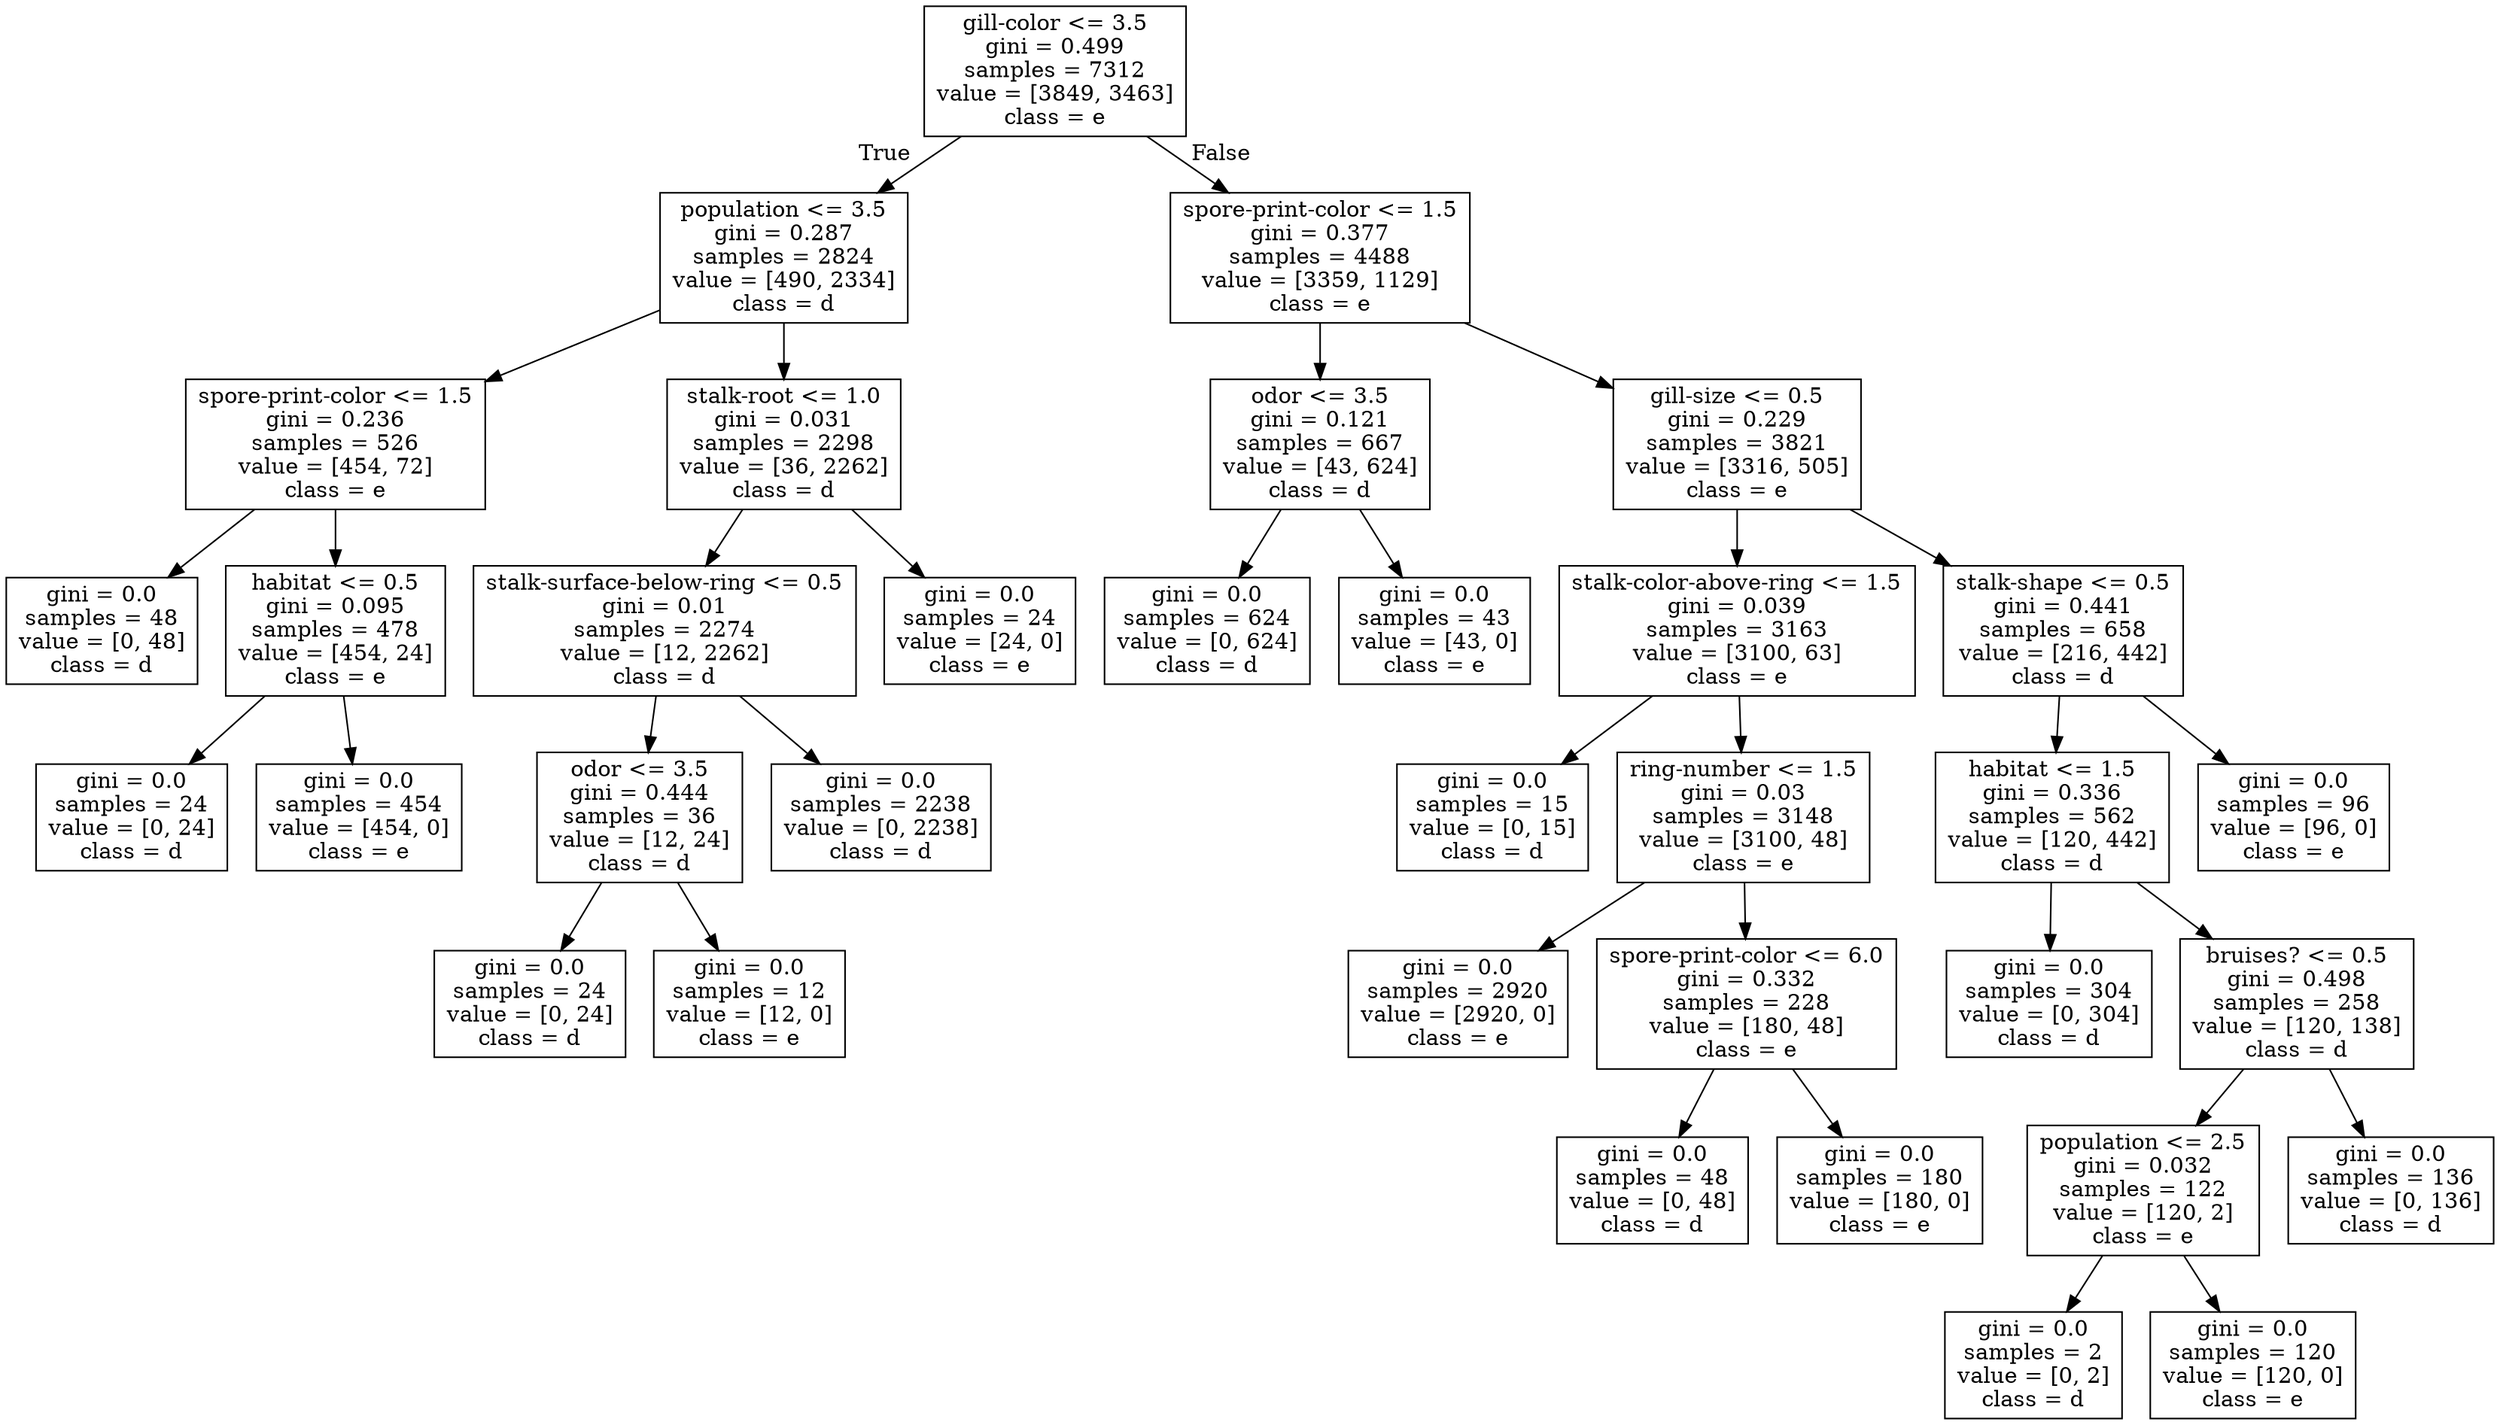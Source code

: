 digraph Tree {
node [shape=box] ;
0 [label="gill-color <= 3.5\ngini = 0.499\nsamples = 7312\nvalue = [3849, 3463]\nclass = e"] ;
1 [label="population <= 3.5\ngini = 0.287\nsamples = 2824\nvalue = [490, 2334]\nclass = d"] ;
0 -> 1 [labeldistance=2.5, labelangle=45, headlabel="True"] ;
2 [label="spore-print-color <= 1.5\ngini = 0.236\nsamples = 526\nvalue = [454, 72]\nclass = e"] ;
1 -> 2 ;
3 [label="gini = 0.0\nsamples = 48\nvalue = [0, 48]\nclass = d"] ;
2 -> 3 ;
4 [label="habitat <= 0.5\ngini = 0.095\nsamples = 478\nvalue = [454, 24]\nclass = e"] ;
2 -> 4 ;
5 [label="gini = 0.0\nsamples = 24\nvalue = [0, 24]\nclass = d"] ;
4 -> 5 ;
6 [label="gini = 0.0\nsamples = 454\nvalue = [454, 0]\nclass = e"] ;
4 -> 6 ;
7 [label="stalk-root <= 1.0\ngini = 0.031\nsamples = 2298\nvalue = [36, 2262]\nclass = d"] ;
1 -> 7 ;
8 [label="stalk-surface-below-ring <= 0.5\ngini = 0.01\nsamples = 2274\nvalue = [12, 2262]\nclass = d"] ;
7 -> 8 ;
9 [label="odor <= 3.5\ngini = 0.444\nsamples = 36\nvalue = [12, 24]\nclass = d"] ;
8 -> 9 ;
10 [label="gini = 0.0\nsamples = 24\nvalue = [0, 24]\nclass = d"] ;
9 -> 10 ;
11 [label="gini = 0.0\nsamples = 12\nvalue = [12, 0]\nclass = e"] ;
9 -> 11 ;
12 [label="gini = 0.0\nsamples = 2238\nvalue = [0, 2238]\nclass = d"] ;
8 -> 12 ;
13 [label="gini = 0.0\nsamples = 24\nvalue = [24, 0]\nclass = e"] ;
7 -> 13 ;
14 [label="spore-print-color <= 1.5\ngini = 0.377\nsamples = 4488\nvalue = [3359, 1129]\nclass = e"] ;
0 -> 14 [labeldistance=2.5, labelangle=-45, headlabel="False"] ;
15 [label="odor <= 3.5\ngini = 0.121\nsamples = 667\nvalue = [43, 624]\nclass = d"] ;
14 -> 15 ;
16 [label="gini = 0.0\nsamples = 624\nvalue = [0, 624]\nclass = d"] ;
15 -> 16 ;
17 [label="gini = 0.0\nsamples = 43\nvalue = [43, 0]\nclass = e"] ;
15 -> 17 ;
18 [label="gill-size <= 0.5\ngini = 0.229\nsamples = 3821\nvalue = [3316, 505]\nclass = e"] ;
14 -> 18 ;
19 [label="stalk-color-above-ring <= 1.5\ngini = 0.039\nsamples = 3163\nvalue = [3100, 63]\nclass = e"] ;
18 -> 19 ;
20 [label="gini = 0.0\nsamples = 15\nvalue = [0, 15]\nclass = d"] ;
19 -> 20 ;
21 [label="ring-number <= 1.5\ngini = 0.03\nsamples = 3148\nvalue = [3100, 48]\nclass = e"] ;
19 -> 21 ;
22 [label="gini = 0.0\nsamples = 2920\nvalue = [2920, 0]\nclass = e"] ;
21 -> 22 ;
23 [label="spore-print-color <= 6.0\ngini = 0.332\nsamples = 228\nvalue = [180, 48]\nclass = e"] ;
21 -> 23 ;
24 [label="gini = 0.0\nsamples = 48\nvalue = [0, 48]\nclass = d"] ;
23 -> 24 ;
25 [label="gini = 0.0\nsamples = 180\nvalue = [180, 0]\nclass = e"] ;
23 -> 25 ;
26 [label="stalk-shape <= 0.5\ngini = 0.441\nsamples = 658\nvalue = [216, 442]\nclass = d"] ;
18 -> 26 ;
27 [label="habitat <= 1.5\ngini = 0.336\nsamples = 562\nvalue = [120, 442]\nclass = d"] ;
26 -> 27 ;
28 [label="gini = 0.0\nsamples = 304\nvalue = [0, 304]\nclass = d"] ;
27 -> 28 ;
29 [label="bruises? <= 0.5\ngini = 0.498\nsamples = 258\nvalue = [120, 138]\nclass = d"] ;
27 -> 29 ;
30 [label="population <= 2.5\ngini = 0.032\nsamples = 122\nvalue = [120, 2]\nclass = e"] ;
29 -> 30 ;
31 [label="gini = 0.0\nsamples = 2\nvalue = [0, 2]\nclass = d"] ;
30 -> 31 ;
32 [label="gini = 0.0\nsamples = 120\nvalue = [120, 0]\nclass = e"] ;
30 -> 32 ;
33 [label="gini = 0.0\nsamples = 136\nvalue = [0, 136]\nclass = d"] ;
29 -> 33 ;
34 [label="gini = 0.0\nsamples = 96\nvalue = [96, 0]\nclass = e"] ;
26 -> 34 ;
}
